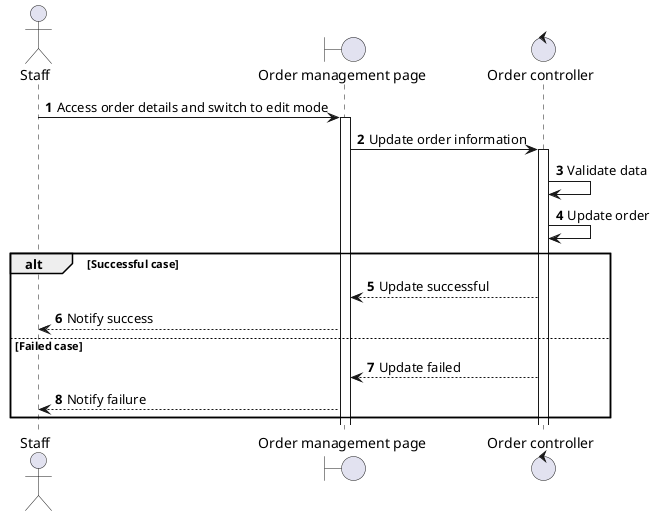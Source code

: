 @startuml
autonumber
actor Staff
boundary "Order management page" as Page
control "Order controller" as OrderClr
Staff -> Page ++: Access order details and switch to edit mode
Page -> OrderClr ++: Update order information
OrderClr -> OrderClr: Validate data
OrderClr -> OrderClr: Update order
alt Successful case
OrderClr --> Page: Update successful
Page --> Staff: Notify success
else Failed case
OrderClr --> Page: Update failed
Page --> Staff: Notify failure
end

@enduml